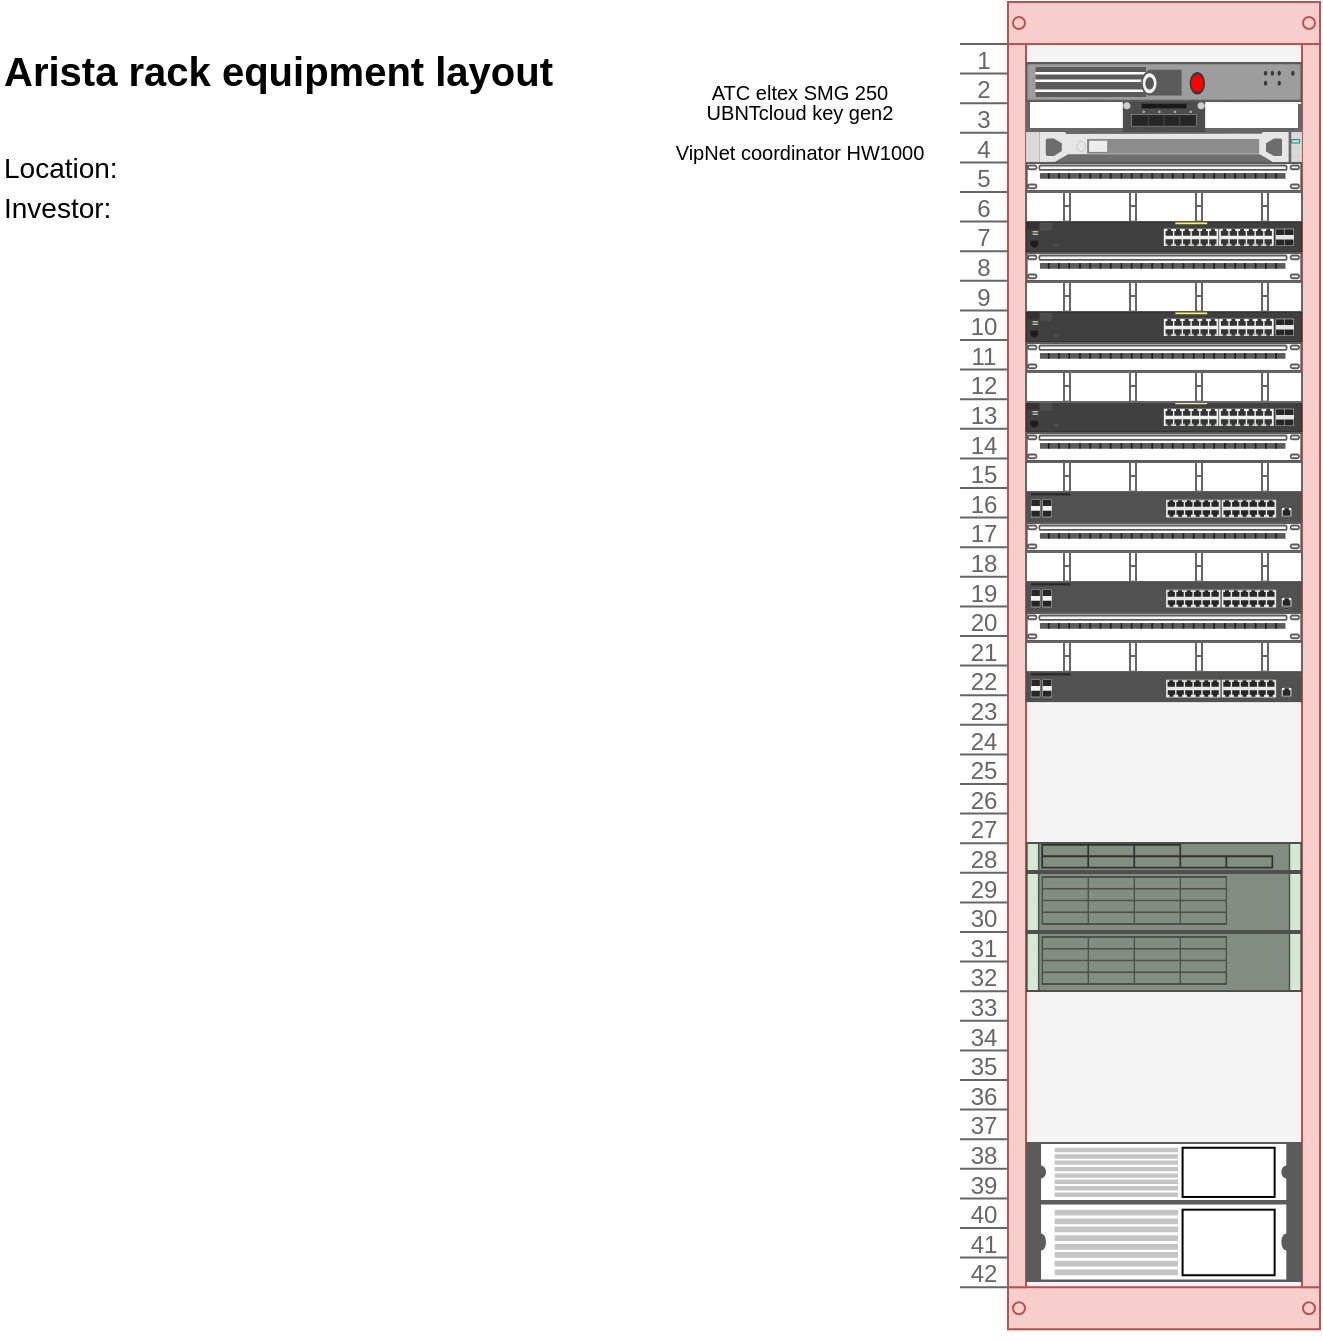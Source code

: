 <mxfile version="22.0.3" type="github">
  <diagram id="l2aKFoh6-Bn0gOPZ2l0T" name="Page-1">
    <mxGraphModel dx="558" dy="295" grid="1" gridSize="10" guides="1" tooltips="1" connect="1" arrows="1" fold="1" page="1" pageScale="1" pageWidth="1169" pageHeight="827" math="0" shadow="0">
      <root>
        <mxCell id="0" />
        <mxCell id="1" parent="0" />
        <mxCell id="mpq5AgpwV83IM184FDqD-40" value="Arista rack equipment layout" style="text;html=1;resizable=1;points=[];autosize=0;align=left;verticalAlign=top;spacingTop=-4;fontSize=20;fontStyle=1" parent="1" vertex="1">
          <mxGeometry x="40" y="40" width="580" height="30" as="geometry" />
        </mxCell>
        <mxCell id="mpq5AgpwV83IM184FDqD-41" value="Location:" style="text;html=1;resizable=1;points=[];autosize=0;align=left;verticalAlign=middle;spacingTop=-4;fontSize=14;fontStyle=0" parent="1" vertex="1">
          <mxGeometry x="40" y="100" width="580" height="10" as="geometry" />
        </mxCell>
        <mxCell id="mpq5AgpwV83IM184FDqD-42" value="Investor:" style="text;html=1;resizable=1;points=[];autosize=0;align=left;verticalAlign=middle;spacingTop=-4;fontSize=14;fontStyle=0" parent="1" vertex="1">
          <mxGeometry x="40" y="110" width="580" height="30" as="geometry" />
        </mxCell>
        <mxCell id="NhcDqB4aRzfar5cejF2m-3" value="" style="strokeColor=#b85450;html=1;verticalLabelPosition=bottom;labelBackgroundColor=default;verticalAlign=top;outlineConnect=0;shadow=0;dashed=0;shape=mxgraph.rackGeneral.rackCabinet3;fillColor2=#f4f4f4;container=1;collapsible=0;childLayout=rack;allowGaps=1;marginLeft=33;marginRight=9;marginTop=21;marginBottom=22;textColor=#666666;numDisp=ascend;fillColor=#f8cecc;" vertex="1" parent="1">
          <mxGeometry x="520" y="20" width="180" height="668" as="geometry" />
        </mxCell>
        <mxCell id="NhcDqB4aRzfar5cejF2m-58" value="" style="strokeColor=#666666;html=1;labelPosition=right;align=left;spacingLeft=15;shadow=0;dashed=0;outlineConnect=0;shape=mxgraph.rack.f5.arx_500;" vertex="1" parent="NhcDqB4aRzfar5cejF2m-3">
          <mxGeometry x="33" y="30" width="138" height="20" as="geometry" />
        </mxCell>
        <mxCell id="NhcDqB4aRzfar5cejF2m-56" value="" style="strokeColor=#666666;html=1;labelPosition=right;align=left;spacingLeft=15;shadow=0;dashed=0;outlineConnect=0;shape=mxgraph.rackGeneral.shelf;container=1;collapsible=0" vertex="1" parent="NhcDqB4aRzfar5cejF2m-3">
          <mxGeometry x="33" y="50" width="138" height="15" as="geometry" />
        </mxCell>
        <mxCell id="NhcDqB4aRzfar5cejF2m-57" value="" style="html=1;verticalLabelPosition=bottom;verticalAlign=top;outlineConnect=0;shadow=0;dashed=0;shape=mxgraph.rack.hpe_aruba.switches.jl083a_3810m_2930m_4_port_10gbe_sfpplus_module;" vertex="1" parent="NhcDqB4aRzfar5cejF2m-56">
          <mxGeometry x="48.5" width="41" height="15" as="geometry" />
        </mxCell>
        <mxCell id="NhcDqB4aRzfar5cejF2m-54" value="" style="html=1;verticalLabelPosition=bottom;verticalAlign=top;outlineConnect=0;shadow=0;dashed=0;shape=mxgraph.rack.hpe_aruba.security.aruba_clearpass_c3000_front;movable=1;resizable=1;rotatable=1;deletable=1;editable=1;locked=0;connectable=1;fillColor=#d80073;strokeColor=#A50040;fontColor=#ffffff;" vertex="1" parent="NhcDqB4aRzfar5cejF2m-3">
          <mxGeometry x="33" y="65" width="138" height="15" as="geometry" />
        </mxCell>
        <mxCell id="NhcDqB4aRzfar5cejF2m-10" value="" style="strokeColor=#666666;html=1;labelPosition=right;align=left;spacingLeft=15;shadow=0;dashed=0;outlineConnect=0;shape=mxgraph.rack.general.cat5e_rack_mount_patch_panel_24_ports;" vertex="1" parent="NhcDqB4aRzfar5cejF2m-3">
          <mxGeometry x="33" y="80" width="138" height="15" as="geometry" />
        </mxCell>
        <mxCell id="NhcDqB4aRzfar5cejF2m-12" value="" style="strokeColor=#666666;html=1;labelPosition=right;align=left;spacingLeft=15;shadow=0;dashed=0;outlineConnect=0;shape=mxgraph.rackGeneral.horCableDuct;" vertex="1" parent="NhcDqB4aRzfar5cejF2m-3">
          <mxGeometry x="33" y="95" width="138" height="15" as="geometry" />
        </mxCell>
        <mxCell id="NhcDqB4aRzfar5cejF2m-7" value="ячсячс" style="html=1;verticalLabelPosition=bottom;verticalAlign=top;outlineConnect=0;shadow=0;dashed=0;shape=mxgraph.rack.hpe_aruba.switches.j9773a_2530_24g_poeplus_switch;" vertex="1" parent="NhcDqB4aRzfar5cejF2m-3">
          <mxGeometry x="33" y="110" width="138" height="15" as="geometry" />
        </mxCell>
        <mxCell id="NhcDqB4aRzfar5cejF2m-13" value="" style="strokeColor=#666666;html=1;labelPosition=right;align=left;spacingLeft=15;shadow=0;dashed=0;outlineConnect=0;shape=mxgraph.rack.general.cat5e_rack_mount_patch_panel_24_ports;" vertex="1" parent="NhcDqB4aRzfar5cejF2m-3">
          <mxGeometry x="33" y="125" width="138" height="15" as="geometry" />
        </mxCell>
        <mxCell id="NhcDqB4aRzfar5cejF2m-14" value="" style="strokeColor=#666666;html=1;labelPosition=right;align=left;spacingLeft=15;shadow=0;dashed=0;outlineConnect=0;shape=mxgraph.rackGeneral.horCableDuct;" vertex="1" parent="NhcDqB4aRzfar5cejF2m-3">
          <mxGeometry x="33" y="140" width="138" height="15" as="geometry" />
        </mxCell>
        <mxCell id="NhcDqB4aRzfar5cejF2m-15" value="" style="html=1;verticalLabelPosition=bottom;verticalAlign=top;outlineConnect=0;shadow=0;dashed=0;shape=mxgraph.rack.hpe_aruba.switches.j9773a_2530_24g_poeplus_switch;" vertex="1" parent="NhcDqB4aRzfar5cejF2m-3">
          <mxGeometry x="33" y="155" width="138" height="15" as="geometry" />
        </mxCell>
        <mxCell id="NhcDqB4aRzfar5cejF2m-16" value="" style="strokeColor=#666666;html=1;labelPosition=right;align=left;spacingLeft=15;shadow=0;dashed=0;outlineConnect=0;shape=mxgraph.rack.general.cat5e_rack_mount_patch_panel_24_ports;" vertex="1" parent="NhcDqB4aRzfar5cejF2m-3">
          <mxGeometry x="33" y="170" width="138" height="15" as="geometry" />
        </mxCell>
        <mxCell id="NhcDqB4aRzfar5cejF2m-18" value="" style="html=1;verticalLabelPosition=bottom;verticalAlign=top;outlineConnect=0;shadow=0;dashed=0;shape=mxgraph.rack.hpe_aruba.switches.j9773a_2530_24g_poeplus_switch;" vertex="1" parent="NhcDqB4aRzfar5cejF2m-3">
          <mxGeometry x="33" y="200" width="138" height="15" as="geometry" />
        </mxCell>
        <mxCell id="NhcDqB4aRzfar5cejF2m-17" value="" style="strokeColor=#666666;html=1;labelPosition=right;align=left;spacingLeft=15;shadow=0;dashed=0;outlineConnect=0;shape=mxgraph.rackGeneral.horCableDuct;" vertex="1" parent="NhcDqB4aRzfar5cejF2m-3">
          <mxGeometry x="33" y="185" width="138" height="15" as="geometry" />
        </mxCell>
        <mxCell id="NhcDqB4aRzfar5cejF2m-20" value="" style="strokeColor=#666666;html=1;labelPosition=right;align=left;spacingLeft=15;shadow=0;dashed=0;outlineConnect=0;shape=mxgraph.rackGeneral.horCableDuct;" vertex="1" parent="NhcDqB4aRzfar5cejF2m-3">
          <mxGeometry x="33" y="230" width="138" height="15" as="geometry" />
        </mxCell>
        <mxCell id="NhcDqB4aRzfar5cejF2m-19" value="" style="strokeColor=#666666;html=1;labelPosition=right;align=left;spacingLeft=15;shadow=0;dashed=0;outlineConnect=0;shape=mxgraph.rack.general.cat5e_rack_mount_patch_panel_24_ports;" vertex="1" parent="NhcDqB4aRzfar5cejF2m-3">
          <mxGeometry x="33" y="215" width="138" height="15" as="geometry" />
        </mxCell>
        <mxCell id="NhcDqB4aRzfar5cejF2m-8" value="" style="html=1;verticalLabelPosition=bottom;verticalAlign=top;outlineConnect=0;shadow=0;dashed=0;shape=mxgraph.rack.hpe_aruba.switches.jl255a_aruba_2930f_24g_poeplus_4sfpplus_switch;" vertex="1" parent="NhcDqB4aRzfar5cejF2m-3">
          <mxGeometry x="33" y="245" width="138" height="15" as="geometry" />
        </mxCell>
        <mxCell id="NhcDqB4aRzfar5cejF2m-22" value="" style="strokeColor=#666666;html=1;labelPosition=right;align=left;spacingLeft=15;shadow=0;dashed=0;outlineConnect=0;shape=mxgraph.rack.general.cat5e_rack_mount_patch_panel_24_ports;" vertex="1" parent="NhcDqB4aRzfar5cejF2m-3">
          <mxGeometry x="33" y="260" width="138" height="15" as="geometry" />
        </mxCell>
        <mxCell id="NhcDqB4aRzfar5cejF2m-21" value="" style="strokeColor=#666666;html=1;labelPosition=right;align=left;spacingLeft=15;shadow=0;dashed=0;outlineConnect=0;shape=mxgraph.rackGeneral.horCableDuct;" vertex="1" parent="NhcDqB4aRzfar5cejF2m-3">
          <mxGeometry x="33" y="275" width="138" height="15" as="geometry" />
        </mxCell>
        <mxCell id="NhcDqB4aRzfar5cejF2m-23" value="" style="html=1;verticalLabelPosition=bottom;verticalAlign=top;outlineConnect=0;shadow=0;dashed=0;shape=mxgraph.rack.hpe_aruba.switches.jl255a_aruba_2930f_24g_poeplus_4sfpplus_switch;" vertex="1" parent="NhcDqB4aRzfar5cejF2m-3">
          <mxGeometry x="33" y="290" width="138" height="15" as="geometry" />
        </mxCell>
        <mxCell id="NhcDqB4aRzfar5cejF2m-25" value="" style="strokeColor=#666666;html=1;labelPosition=right;align=left;spacingLeft=15;shadow=0;dashed=0;outlineConnect=0;shape=mxgraph.rack.general.cat5e_rack_mount_patch_panel_24_ports;" vertex="1" parent="NhcDqB4aRzfar5cejF2m-3">
          <mxGeometry x="33" y="305" width="138" height="15" as="geometry" />
        </mxCell>
        <mxCell id="NhcDqB4aRzfar5cejF2m-24" value="" style="strokeColor=#666666;html=1;labelPosition=right;align=left;spacingLeft=15;shadow=0;dashed=0;outlineConnect=0;shape=mxgraph.rackGeneral.horCableDuct;" vertex="1" parent="NhcDqB4aRzfar5cejF2m-3">
          <mxGeometry x="33" y="320" width="138" height="15" as="geometry" />
        </mxCell>
        <mxCell id="NhcDqB4aRzfar5cejF2m-26" value="" style="html=1;verticalLabelPosition=bottom;verticalAlign=top;outlineConnect=0;shadow=0;dashed=0;shape=mxgraph.rack.hpe_aruba.switches.jl255a_aruba_2930f_24g_poeplus_4sfpplus_switch;" vertex="1" parent="NhcDqB4aRzfar5cejF2m-3">
          <mxGeometry x="33" y="335" width="138" height="15" as="geometry" />
        </mxCell>
        <mxCell id="NhcDqB4aRzfar5cejF2m-27" value="" style="shape=mxgraph.rack.hp.hp_proliant_dl360p_g8;html=1;labelPosition=right;align=left;spacingLeft=15;dashed=0;shadow=0;fillColor=#d5e8d4;strokeColor=#82b366;" vertex="1" parent="NhcDqB4aRzfar5cejF2m-3">
          <mxGeometry x="33" y="420" width="138" height="15" as="geometry" />
        </mxCell>
        <mxCell id="NhcDqB4aRzfar5cejF2m-28" value="" style="shape=mxgraph.rack.hp.hp_proliant_dl380p_g8;html=1;labelPosition=right;align=left;spacingLeft=15;dashed=0;shadow=0;fillColor=#d5e8d4;strokeColor=#82b366;" vertex="1" parent="NhcDqB4aRzfar5cejF2m-3">
          <mxGeometry x="33" y="435" width="138" height="30" as="geometry" />
        </mxCell>
        <mxCell id="NhcDqB4aRzfar5cejF2m-53" value="" style="shape=mxgraph.rack.hp.hp_proliant_dl380p_g8;html=1;labelPosition=right;align=left;spacingLeft=15;dashed=0;shadow=0;fillColor=#d5e8d4;strokeColor=#82b366;" vertex="1" parent="NhcDqB4aRzfar5cejF2m-3">
          <mxGeometry x="33" y="465" width="138" height="30" as="geometry" />
        </mxCell>
        <mxCell id="NhcDqB4aRzfar5cejF2m-6" value="" style="shape=mxgraph.rack.apc.apc_smart_ups_1000-3000_va_2u;html=1;labelPosition=right;align=left;spacingLeft=15;dashed=0;shadow=0;fillColor=#ffffff;" vertex="1" parent="NhcDqB4aRzfar5cejF2m-3">
          <mxGeometry x="33" y="570" width="138" height="30" as="geometry" />
        </mxCell>
        <mxCell id="NhcDqB4aRzfar5cejF2m-5" value="" style="shape=mxgraph.rack.apc.apc_smart_ups_1000-3000_va_2u;html=1;labelPosition=right;align=left;spacingLeft=15;dashed=0;shadow=0;fillColor=#ffffff;" vertex="1" parent="NhcDqB4aRzfar5cejF2m-3">
          <mxGeometry x="33" y="600" width="138" height="40" as="geometry" />
        </mxCell>
        <mxCell id="NhcDqB4aRzfar5cejF2m-59" value="&lt;div style=&quot;font-size: 11px;&quot;&gt;&lt;font style=&quot;font-size: 10px;&quot;&gt;АТС eltex SMG 250&lt;/font&gt;&lt;/div&gt;" style="text;html=1;strokeColor=none;fillColor=none;align=center;verticalAlign=middle;whiteSpace=wrap;rounded=0;" vertex="1" parent="1">
          <mxGeometry x="340" y="60" width="200" height="10" as="geometry" />
        </mxCell>
        <mxCell id="NhcDqB4aRzfar5cejF2m-60" value="&lt;div style=&quot;font-size: 11px;&quot;&gt;&lt;font style=&quot;font-size: 10px;&quot;&gt;UBNTcloud key gen2&lt;/font&gt;&lt;/div&gt;" style="text;html=1;strokeColor=none;fillColor=none;align=center;verticalAlign=middle;whiteSpace=wrap;rounded=0;" vertex="1" parent="1">
          <mxGeometry x="340" y="70" width="200" height="10" as="geometry" />
        </mxCell>
        <mxCell id="NhcDqB4aRzfar5cejF2m-61" value="&lt;div style=&quot;font-size: 11px;&quot;&gt;&lt;font style=&quot;font-size: 10px;&quot;&gt;VipNet coordinator HW1000&lt;/font&gt;&lt;/div&gt;" style="text;html=1;strokeColor=none;fillColor=none;align=center;verticalAlign=middle;whiteSpace=wrap;rounded=0;" vertex="1" parent="1">
          <mxGeometry x="340" y="90" width="200" height="10" as="geometry" />
        </mxCell>
      </root>
    </mxGraphModel>
  </diagram>
</mxfile>
